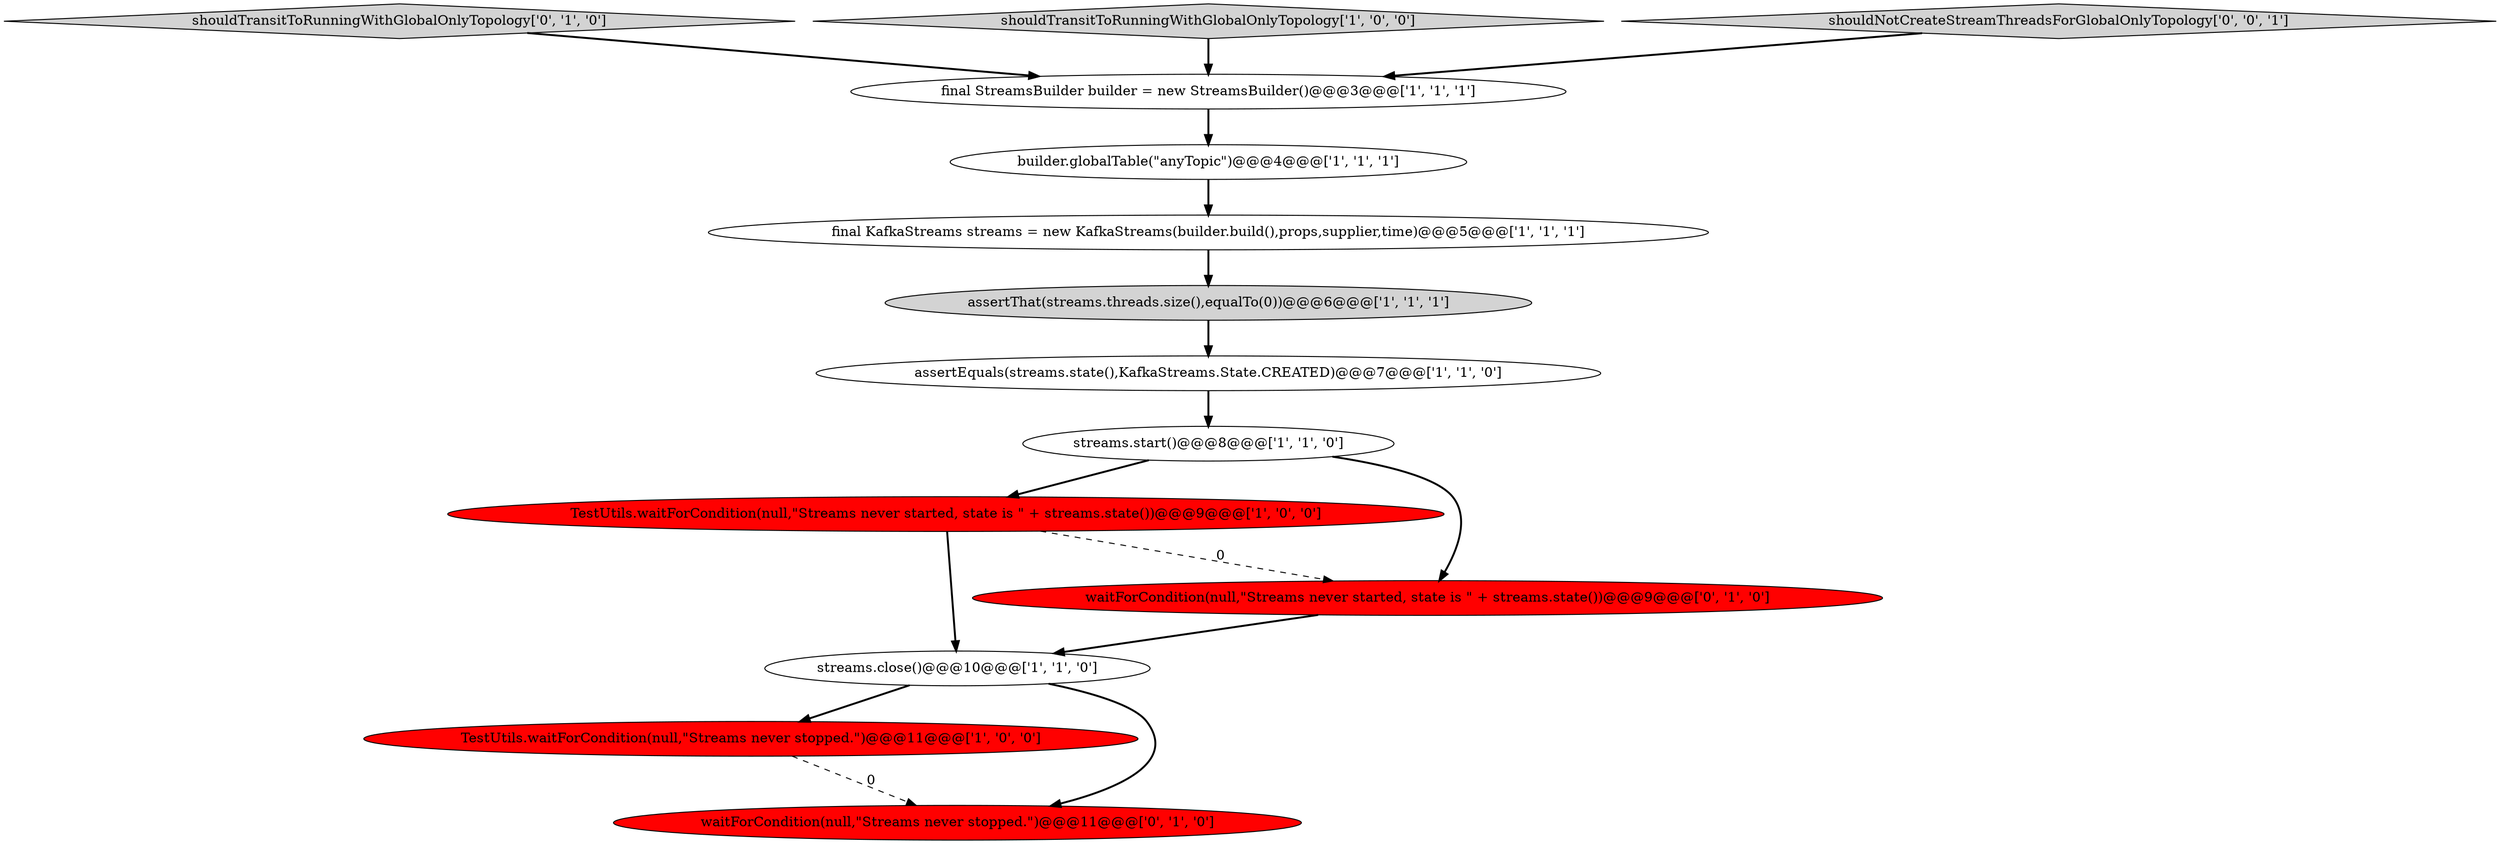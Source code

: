 digraph {
2 [style = filled, label = "assertEquals(streams.state(),KafkaStreams.State.CREATED)@@@7@@@['1', '1', '0']", fillcolor = white, shape = ellipse image = "AAA0AAABBB1BBB"];
12 [style = filled, label = "shouldTransitToRunningWithGlobalOnlyTopology['0', '1', '0']", fillcolor = lightgray, shape = diamond image = "AAA0AAABBB2BBB"];
5 [style = filled, label = "TestUtils.waitForCondition(null,\"Streams never started, state is \" + streams.state())@@@9@@@['1', '0', '0']", fillcolor = red, shape = ellipse image = "AAA1AAABBB1BBB"];
8 [style = filled, label = "streams.start()@@@8@@@['1', '1', '0']", fillcolor = white, shape = ellipse image = "AAA0AAABBB1BBB"];
1 [style = filled, label = "shouldTransitToRunningWithGlobalOnlyTopology['1', '0', '0']", fillcolor = lightgray, shape = diamond image = "AAA0AAABBB1BBB"];
10 [style = filled, label = "waitForCondition(null,\"Streams never started, state is \" + streams.state())@@@9@@@['0', '1', '0']", fillcolor = red, shape = ellipse image = "AAA1AAABBB2BBB"];
13 [style = filled, label = "shouldNotCreateStreamThreadsForGlobalOnlyTopology['0', '0', '1']", fillcolor = lightgray, shape = diamond image = "AAA0AAABBB3BBB"];
7 [style = filled, label = "TestUtils.waitForCondition(null,\"Streams never stopped.\")@@@11@@@['1', '0', '0']", fillcolor = red, shape = ellipse image = "AAA1AAABBB1BBB"];
9 [style = filled, label = "streams.close()@@@10@@@['1', '1', '0']", fillcolor = white, shape = ellipse image = "AAA0AAABBB1BBB"];
3 [style = filled, label = "final StreamsBuilder builder = new StreamsBuilder()@@@3@@@['1', '1', '1']", fillcolor = white, shape = ellipse image = "AAA0AAABBB1BBB"];
0 [style = filled, label = "assertThat(streams.threads.size(),equalTo(0))@@@6@@@['1', '1', '1']", fillcolor = lightgray, shape = ellipse image = "AAA0AAABBB1BBB"];
6 [style = filled, label = "builder.globalTable(\"anyTopic\")@@@4@@@['1', '1', '1']", fillcolor = white, shape = ellipse image = "AAA0AAABBB1BBB"];
11 [style = filled, label = "waitForCondition(null,\"Streams never stopped.\")@@@11@@@['0', '1', '0']", fillcolor = red, shape = ellipse image = "AAA1AAABBB2BBB"];
4 [style = filled, label = "final KafkaStreams streams = new KafkaStreams(builder.build(),props,supplier,time)@@@5@@@['1', '1', '1']", fillcolor = white, shape = ellipse image = "AAA0AAABBB1BBB"];
1->3 [style = bold, label=""];
7->11 [style = dashed, label="0"];
6->4 [style = bold, label=""];
3->6 [style = bold, label=""];
8->10 [style = bold, label=""];
10->9 [style = bold, label=""];
12->3 [style = bold, label=""];
9->11 [style = bold, label=""];
8->5 [style = bold, label=""];
5->9 [style = bold, label=""];
9->7 [style = bold, label=""];
13->3 [style = bold, label=""];
5->10 [style = dashed, label="0"];
2->8 [style = bold, label=""];
4->0 [style = bold, label=""];
0->2 [style = bold, label=""];
}
